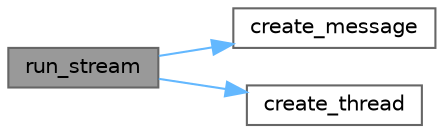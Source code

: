 digraph "run_stream"
{
 // LATEX_PDF_SIZE
  bgcolor="transparent";
  edge [fontname=Helvetica,fontsize=10,labelfontname=Helvetica,labelfontsize=10];
  node [fontname=Helvetica,fontsize=10,shape=box,height=0.2,width=0.4];
  rankdir="LR";
  Node1 [id="Node000001",label="run_stream",height=0.2,width=0.4,color="gray40", fillcolor="grey60", style="filled", fontcolor="black",tooltip=" "];
  Node1 -> Node2 [id="edge1_Node000001_Node000002",color="steelblue1",style="solid",tooltip=" "];
  Node2 [id="Node000002",label="create_message",height=0.2,width=0.4,color="grey40", fillcolor="white", style="filled",URL="$namespace_assistants.html#aeb91d12a2e84646c58d6dc98117d592d",tooltip=" "];
  Node1 -> Node3 [id="edge2_Node000001_Node000003",color="steelblue1",style="solid",tooltip=" "];
  Node3 [id="Node000003",label="create_thread",height=0.2,width=0.4,color="grey40", fillcolor="white", style="filled",URL="$namespace_assistants.html#a14644dbd23e89d13ea20e9c038abd252",tooltip=" "];
}
